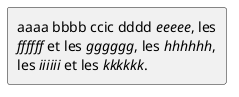 {
  "sha1": "p5tosurwufktz33f6dnuzfyxewfx6wm",
  "insertion": {
    "when": "2024-06-04T17:28:40.721Z",
    "url": "https://forum.plantuml.net/17019/prevent-wrap-for-comma-dot-etc?show=17025#c17025",
    "user": "plantuml@gmail.com"
  }
}
@startuml
set separator none

skinparam {
  wrapWidth 200
  maxMessageSize 100
}

rectangle "aaaa bbbb ccic dddd //eeeee//, les //ffffff// et les //gggggg//, les //hhhhhh//, les //iiiiii// et les //kkkkkk//."
@enduml
